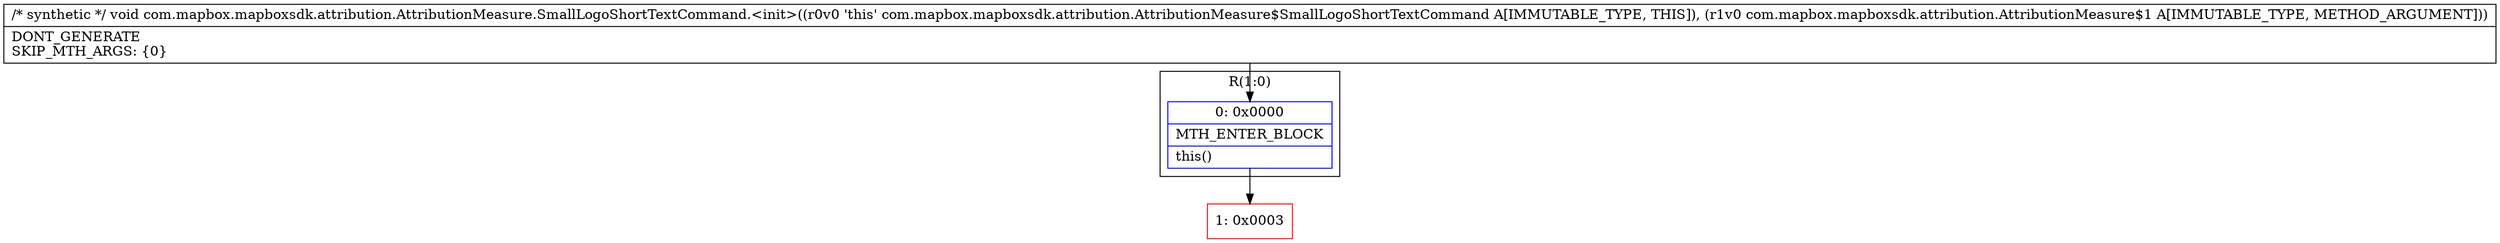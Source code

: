 digraph "CFG forcom.mapbox.mapboxsdk.attribution.AttributionMeasure.SmallLogoShortTextCommand.\<init\>(Lcom\/mapbox\/mapboxsdk\/attribution\/AttributionMeasure$1;)V" {
subgraph cluster_Region_158808406 {
label = "R(1:0)";
node [shape=record,color=blue];
Node_0 [shape=record,label="{0\:\ 0x0000|MTH_ENTER_BLOCK\l|this()\l}"];
}
Node_1 [shape=record,color=red,label="{1\:\ 0x0003}"];
MethodNode[shape=record,label="{\/* synthetic *\/ void com.mapbox.mapboxsdk.attribution.AttributionMeasure.SmallLogoShortTextCommand.\<init\>((r0v0 'this' com.mapbox.mapboxsdk.attribution.AttributionMeasure$SmallLogoShortTextCommand A[IMMUTABLE_TYPE, THIS]), (r1v0 com.mapbox.mapboxsdk.attribution.AttributionMeasure$1 A[IMMUTABLE_TYPE, METHOD_ARGUMENT]))  | DONT_GENERATE\lSKIP_MTH_ARGS: \{0\}\l}"];
MethodNode -> Node_0;
Node_0 -> Node_1;
}


